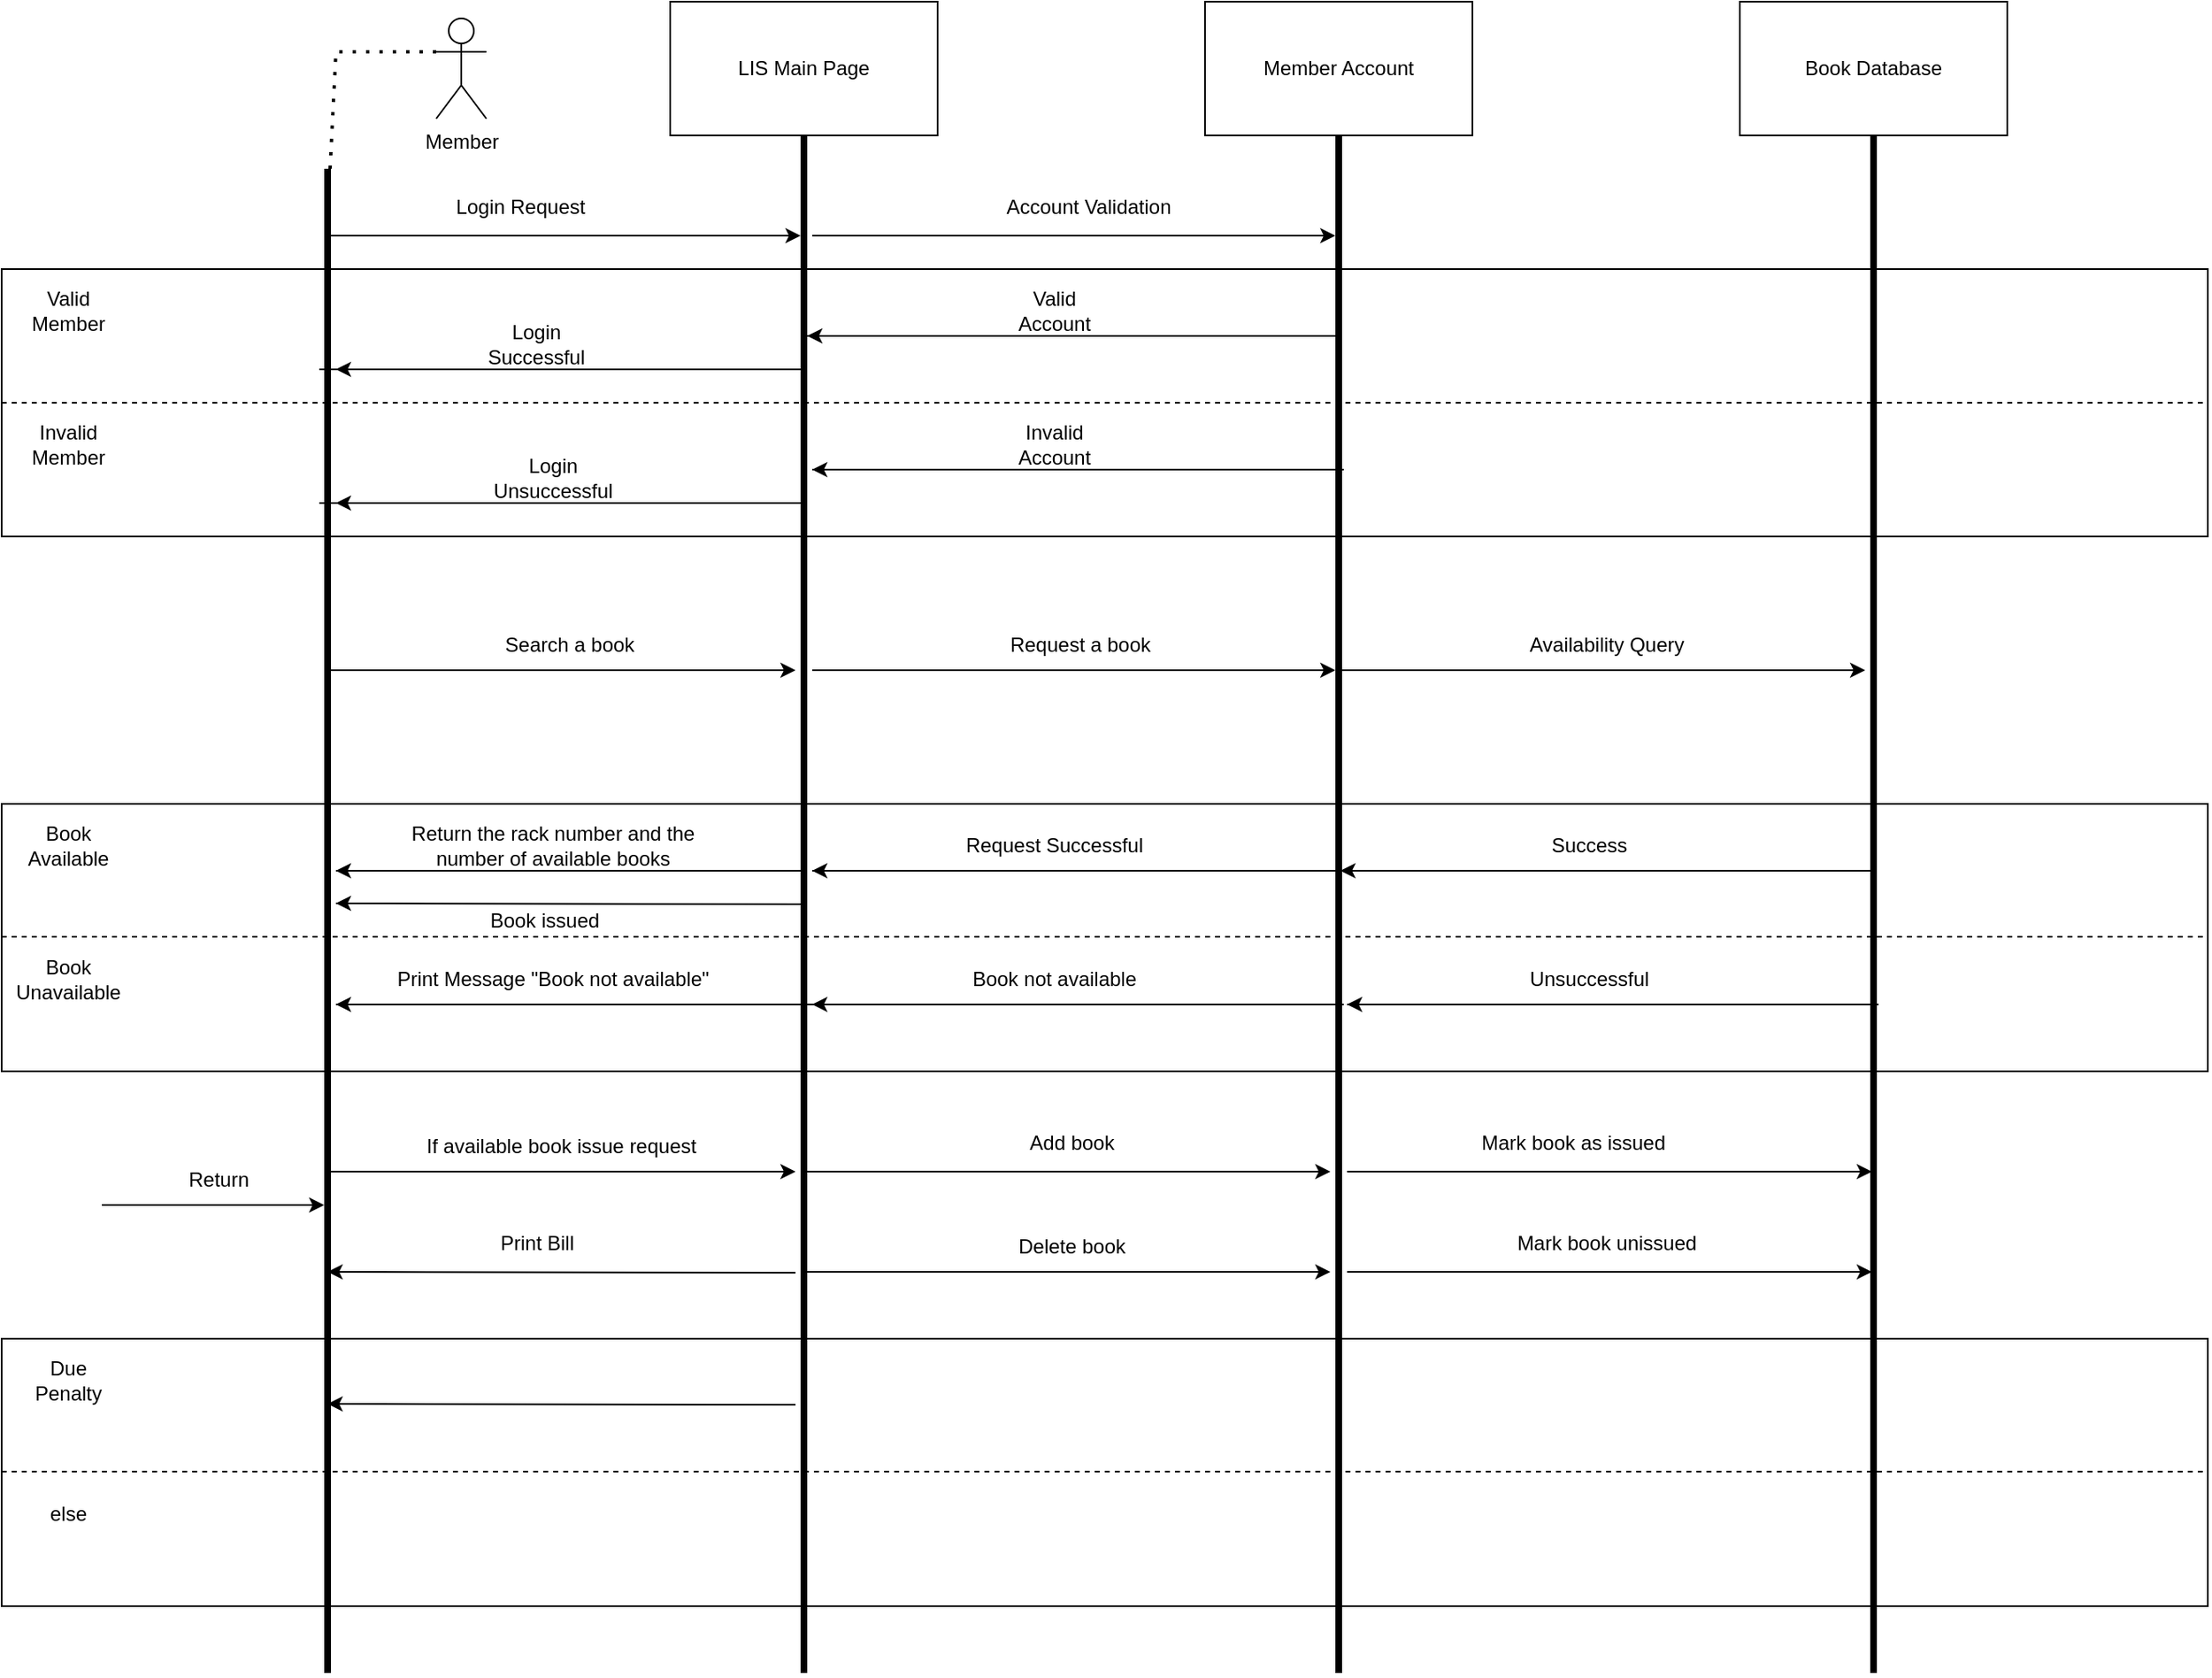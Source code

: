 <mxfile version="23.1.2" type="github">
  <diagram name="Page-1" id="kp5h2HxVuWxmvvwUFG4n">
    <mxGraphModel dx="2284" dy="780" grid="1" gridSize="10" guides="1" tooltips="1" connect="1" arrows="1" fold="1" page="1" pageScale="1" pageWidth="850" pageHeight="1100" math="0" shadow="0">
      <root>
        <mxCell id="0" />
        <mxCell id="1" parent="0" />
        <mxCell id="KqxjXM2WxhmaJUW-WSdB-1" value="LIS Main Page" style="rounded=0;whiteSpace=wrap;html=1;" vertex="1" parent="1">
          <mxGeometry x="320" y="80" width="160" height="80" as="geometry" />
        </mxCell>
        <mxCell id="KqxjXM2WxhmaJUW-WSdB-2" value="Member Account" style="rounded=0;whiteSpace=wrap;html=1;" vertex="1" parent="1">
          <mxGeometry x="640" y="80" width="160" height="80" as="geometry" />
        </mxCell>
        <mxCell id="KqxjXM2WxhmaJUW-WSdB-3" value="Book Database" style="rounded=0;whiteSpace=wrap;html=1;" vertex="1" parent="1">
          <mxGeometry x="960" y="80" width="160" height="80" as="geometry" />
        </mxCell>
        <mxCell id="KqxjXM2WxhmaJUW-WSdB-4" value="Member" style="shape=umlActor;verticalLabelPosition=bottom;verticalAlign=top;html=1;outlineConnect=0;" vertex="1" parent="1">
          <mxGeometry x="180" y="90" width="30" height="60" as="geometry" />
        </mxCell>
        <mxCell id="KqxjXM2WxhmaJUW-WSdB-5" value="" style="line;strokeWidth=4;direction=south;html=1;perimeter=backbonePerimeter;points=[];outlineConnect=0;" vertex="1" parent="1">
          <mxGeometry x="110" y="180" width="10" height="900" as="geometry" />
        </mxCell>
        <mxCell id="KqxjXM2WxhmaJUW-WSdB-6" value="" style="line;strokeWidth=4;direction=south;html=1;perimeter=backbonePerimeter;points=[];outlineConnect=0;" vertex="1" parent="1">
          <mxGeometry x="395" y="160" width="10" height="920" as="geometry" />
        </mxCell>
        <mxCell id="KqxjXM2WxhmaJUW-WSdB-7" value="" style="line;strokeWidth=4;direction=south;html=1;perimeter=backbonePerimeter;points=[];outlineConnect=0;" vertex="1" parent="1">
          <mxGeometry x="715" y="160" width="10" height="920" as="geometry" />
        </mxCell>
        <mxCell id="KqxjXM2WxhmaJUW-WSdB-8" value="" style="line;strokeWidth=4;direction=south;html=1;perimeter=backbonePerimeter;points=[];outlineConnect=0;" vertex="1" parent="1">
          <mxGeometry x="1035" y="160" width="10" height="920" as="geometry" />
        </mxCell>
        <mxCell id="KqxjXM2WxhmaJUW-WSdB-11" value="" style="rounded=0;whiteSpace=wrap;html=1;fillColor=none;" vertex="1" parent="1">
          <mxGeometry x="-80" y="240" width="1320" height="160" as="geometry" />
        </mxCell>
        <mxCell id="KqxjXM2WxhmaJUW-WSdB-12" value="" style="rounded=0;whiteSpace=wrap;html=1;fillColor=none;" vertex="1" parent="1">
          <mxGeometry x="-80" y="560" width="1320" height="160" as="geometry" />
        </mxCell>
        <mxCell id="KqxjXM2WxhmaJUW-WSdB-13" value="" style="rounded=0;whiteSpace=wrap;html=1;fillColor=none;" vertex="1" parent="1">
          <mxGeometry x="-80" y="880" width="1320" height="160" as="geometry" />
        </mxCell>
        <mxCell id="KqxjXM2WxhmaJUW-WSdB-15" value="" style="endArrow=none;dashed=1;html=1;rounded=0;exitX=0;exitY=0.5;exitDx=0;exitDy=0;entryX=1;entryY=0.5;entryDx=0;entryDy=0;" edge="1" parent="1" source="KqxjXM2WxhmaJUW-WSdB-11" target="KqxjXM2WxhmaJUW-WSdB-11">
          <mxGeometry width="50" height="50" relative="1" as="geometry">
            <mxPoint x="600" y="440" as="sourcePoint" />
            <mxPoint x="650" y="390" as="targetPoint" />
          </mxGeometry>
        </mxCell>
        <mxCell id="KqxjXM2WxhmaJUW-WSdB-16" value="" style="endArrow=none;dashed=1;html=1;rounded=0;exitX=0;exitY=0.5;exitDx=0;exitDy=0;entryX=1;entryY=0.5;entryDx=0;entryDy=0;" edge="1" parent="1">
          <mxGeometry width="50" height="50" relative="1" as="geometry">
            <mxPoint x="-80" y="639.5" as="sourcePoint" />
            <mxPoint x="1240" y="639.5" as="targetPoint" />
          </mxGeometry>
        </mxCell>
        <mxCell id="KqxjXM2WxhmaJUW-WSdB-17" value="" style="endArrow=none;dashed=1;html=1;rounded=0;exitX=0;exitY=0.5;exitDx=0;exitDy=0;entryX=1;entryY=0.5;entryDx=0;entryDy=0;" edge="1" parent="1">
          <mxGeometry width="50" height="50" relative="1" as="geometry">
            <mxPoint x="-80" y="959.5" as="sourcePoint" />
            <mxPoint x="1240" y="959.5" as="targetPoint" />
          </mxGeometry>
        </mxCell>
        <mxCell id="KqxjXM2WxhmaJUW-WSdB-18" value="Valid Member" style="text;html=1;strokeColor=none;fillColor=none;align=center;verticalAlign=middle;whiteSpace=wrap;rounded=0;" vertex="1" parent="1">
          <mxGeometry x="-70" y="250" width="60" height="30" as="geometry" />
        </mxCell>
        <mxCell id="KqxjXM2WxhmaJUW-WSdB-19" value="Invalid Member" style="text;html=1;strokeColor=none;fillColor=none;align=center;verticalAlign=middle;whiteSpace=wrap;rounded=0;" vertex="1" parent="1">
          <mxGeometry x="-70" y="330" width="60" height="30" as="geometry" />
        </mxCell>
        <mxCell id="KqxjXM2WxhmaJUW-WSdB-20" value="Book Available" style="text;html=1;strokeColor=none;fillColor=none;align=center;verticalAlign=middle;whiteSpace=wrap;rounded=0;" vertex="1" parent="1">
          <mxGeometry x="-70" y="570" width="60" height="30" as="geometry" />
        </mxCell>
        <mxCell id="KqxjXM2WxhmaJUW-WSdB-21" value="Book Unavailable" style="text;html=1;strokeColor=none;fillColor=none;align=center;verticalAlign=middle;whiteSpace=wrap;rounded=0;" vertex="1" parent="1">
          <mxGeometry x="-70" y="650" width="60" height="30" as="geometry" />
        </mxCell>
        <mxCell id="KqxjXM2WxhmaJUW-WSdB-22" value="Due Penalty" style="text;html=1;strokeColor=none;fillColor=none;align=center;verticalAlign=middle;whiteSpace=wrap;rounded=0;" vertex="1" parent="1">
          <mxGeometry x="-70" y="890" width="60" height="30" as="geometry" />
        </mxCell>
        <mxCell id="KqxjXM2WxhmaJUW-WSdB-23" value="else" style="text;html=1;strokeColor=none;fillColor=none;align=center;verticalAlign=middle;whiteSpace=wrap;rounded=0;" vertex="1" parent="1">
          <mxGeometry x="-70" y="970" width="60" height="30" as="geometry" />
        </mxCell>
        <mxCell id="KqxjXM2WxhmaJUW-WSdB-24" value="" style="endArrow=classic;html=1;rounded=0;" edge="1" parent="1" source="KqxjXM2WxhmaJUW-WSdB-5" target="KqxjXM2WxhmaJUW-WSdB-6">
          <mxGeometry width="50" height="50" relative="1" as="geometry">
            <mxPoint x="600" y="420" as="sourcePoint" />
            <mxPoint x="650" y="370" as="targetPoint" />
            <Array as="points">
              <mxPoint x="280" y="220" />
            </Array>
          </mxGeometry>
        </mxCell>
        <mxCell id="KqxjXM2WxhmaJUW-WSdB-25" value="" style="endArrow=classic;html=1;rounded=0;" edge="1" parent="1" target="KqxjXM2WxhmaJUW-WSdB-7">
          <mxGeometry width="50" height="50" relative="1" as="geometry">
            <mxPoint x="405" y="220" as="sourcePoint" />
            <mxPoint x="687" y="220" as="targetPoint" />
            <Array as="points">
              <mxPoint x="569" y="220" />
            </Array>
          </mxGeometry>
        </mxCell>
        <mxCell id="KqxjXM2WxhmaJUW-WSdB-26" value="Login Request&lt;br&gt;" style="text;html=1;align=center;verticalAlign=middle;resizable=0;points=[];autosize=1;strokeColor=none;fillColor=none;" vertex="1" parent="1">
          <mxGeometry x="180" y="188" width="100" height="30" as="geometry" />
        </mxCell>
        <mxCell id="KqxjXM2WxhmaJUW-WSdB-27" value="Account Validation" style="text;html=1;align=center;verticalAlign=middle;resizable=0;points=[];autosize=1;strokeColor=none;fillColor=none;" vertex="1" parent="1">
          <mxGeometry x="510" y="188" width="120" height="30" as="geometry" />
        </mxCell>
        <mxCell id="KqxjXM2WxhmaJUW-WSdB-28" value="" style="endArrow=none;dashed=1;html=1;dashPattern=1 3;strokeWidth=2;rounded=0;" edge="1" parent="1" source="KqxjXM2WxhmaJUW-WSdB-5">
          <mxGeometry width="50" height="50" relative="1" as="geometry">
            <mxPoint x="600" y="420" as="sourcePoint" />
            <mxPoint x="120" y="110" as="targetPoint" />
          </mxGeometry>
        </mxCell>
        <mxCell id="KqxjXM2WxhmaJUW-WSdB-29" value="" style="endArrow=none;dashed=1;html=1;dashPattern=1 3;strokeWidth=2;rounded=0;exitX=0;exitY=0.333;exitDx=0;exitDy=0;exitPerimeter=0;" edge="1" parent="1" source="KqxjXM2WxhmaJUW-WSdB-4">
          <mxGeometry width="50" height="50" relative="1" as="geometry">
            <mxPoint x="126" y="190" as="sourcePoint" />
            <mxPoint x="120" y="110" as="targetPoint" />
          </mxGeometry>
        </mxCell>
        <mxCell id="KqxjXM2WxhmaJUW-WSdB-31" value="" style="endArrow=classic;html=1;rounded=0;" edge="1" parent="1">
          <mxGeometry width="50" height="50" relative="1" as="geometry">
            <mxPoint x="402" y="280" as="sourcePoint" />
            <mxPoint x="402" y="280" as="targetPoint" />
            <Array as="points">
              <mxPoint x="720" y="280" />
            </Array>
          </mxGeometry>
        </mxCell>
        <mxCell id="KqxjXM2WxhmaJUW-WSdB-32" value="Valid Account" style="text;html=1;strokeColor=none;fillColor=none;align=center;verticalAlign=middle;whiteSpace=wrap;rounded=0;" vertex="1" parent="1">
          <mxGeometry x="520" y="250" width="60" height="30" as="geometry" />
        </mxCell>
        <mxCell id="KqxjXM2WxhmaJUW-WSdB-33" value="" style="endArrow=classic;html=1;rounded=0;" edge="1" parent="1">
          <mxGeometry width="50" height="50" relative="1" as="geometry">
            <mxPoint x="110" y="300" as="sourcePoint" />
            <mxPoint x="120" y="300" as="targetPoint" />
            <Array as="points">
              <mxPoint x="400" y="300" />
            </Array>
          </mxGeometry>
        </mxCell>
        <mxCell id="KqxjXM2WxhmaJUW-WSdB-34" value="Login Successful" style="text;html=1;strokeColor=none;fillColor=none;align=center;verticalAlign=middle;whiteSpace=wrap;rounded=0;" vertex="1" parent="1">
          <mxGeometry x="210" y="270" width="60" height="30" as="geometry" />
        </mxCell>
        <mxCell id="KqxjXM2WxhmaJUW-WSdB-35" value="" style="endArrow=classic;html=1;rounded=0;" edge="1" parent="1">
          <mxGeometry width="50" height="50" relative="1" as="geometry">
            <mxPoint x="405" y="360" as="sourcePoint" />
            <mxPoint x="405" y="360" as="targetPoint" />
            <Array as="points">
              <mxPoint x="723" y="360" />
            </Array>
          </mxGeometry>
        </mxCell>
        <mxCell id="KqxjXM2WxhmaJUW-WSdB-36" value="Invalid Account" style="text;html=1;strokeColor=none;fillColor=none;align=center;verticalAlign=middle;whiteSpace=wrap;rounded=0;" vertex="1" parent="1">
          <mxGeometry x="520" y="330" width="60" height="30" as="geometry" />
        </mxCell>
        <mxCell id="KqxjXM2WxhmaJUW-WSdB-37" value="" style="endArrow=classic;html=1;rounded=0;" edge="1" parent="1">
          <mxGeometry width="50" height="50" relative="1" as="geometry">
            <mxPoint x="110" y="380" as="sourcePoint" />
            <mxPoint x="120" y="380" as="targetPoint" />
            <Array as="points">
              <mxPoint x="400" y="380" />
            </Array>
          </mxGeometry>
        </mxCell>
        <mxCell id="KqxjXM2WxhmaJUW-WSdB-38" value="Login Unsuccessful" style="text;html=1;strokeColor=none;fillColor=none;align=center;verticalAlign=middle;whiteSpace=wrap;rounded=0;" vertex="1" parent="1">
          <mxGeometry x="220" y="350" width="60" height="30" as="geometry" />
        </mxCell>
        <mxCell id="KqxjXM2WxhmaJUW-WSdB-39" value="" style="endArrow=classic;html=1;rounded=0;" edge="1" parent="1">
          <mxGeometry width="50" height="50" relative="1" as="geometry">
            <mxPoint x="113" y="480" as="sourcePoint" />
            <mxPoint x="395" y="480" as="targetPoint" />
            <Array as="points">
              <mxPoint x="277" y="480" />
            </Array>
          </mxGeometry>
        </mxCell>
        <mxCell id="KqxjXM2WxhmaJUW-WSdB-40" value="Search a book" style="text;html=1;strokeColor=none;fillColor=none;align=center;verticalAlign=middle;whiteSpace=wrap;rounded=0;" vertex="1" parent="1">
          <mxGeometry x="220" y="450" width="80" height="30" as="geometry" />
        </mxCell>
        <mxCell id="KqxjXM2WxhmaJUW-WSdB-41" value="" style="endArrow=classic;html=1;rounded=0;" edge="1" parent="1">
          <mxGeometry width="50" height="50" relative="1" as="geometry">
            <mxPoint x="405" y="480" as="sourcePoint" />
            <mxPoint x="718" y="480" as="targetPoint" />
            <Array as="points">
              <mxPoint x="569" y="480" />
            </Array>
          </mxGeometry>
        </mxCell>
        <mxCell id="KqxjXM2WxhmaJUW-WSdB-42" value="Request a book" style="text;html=1;align=center;verticalAlign=middle;resizable=0;points=[];autosize=1;strokeColor=none;fillColor=none;" vertex="1" parent="1">
          <mxGeometry x="510" y="450" width="110" height="30" as="geometry" />
        </mxCell>
        <mxCell id="KqxjXM2WxhmaJUW-WSdB-43" value="" style="endArrow=classic;html=1;rounded=0;" edge="1" parent="1">
          <mxGeometry width="50" height="50" relative="1" as="geometry">
            <mxPoint x="722" y="480" as="sourcePoint" />
            <mxPoint x="1035" y="480" as="targetPoint" />
            <Array as="points">
              <mxPoint x="886" y="480" />
            </Array>
          </mxGeometry>
        </mxCell>
        <mxCell id="KqxjXM2WxhmaJUW-WSdB-44" value="Availability Query" style="text;html=1;align=center;verticalAlign=middle;resizable=0;points=[];autosize=1;strokeColor=none;fillColor=none;" vertex="1" parent="1">
          <mxGeometry x="820" y="450" width="120" height="30" as="geometry" />
        </mxCell>
        <mxCell id="KqxjXM2WxhmaJUW-WSdB-45" value="" style="endArrow=classic;html=1;rounded=0;" edge="1" parent="1">
          <mxGeometry width="50" height="50" relative="1" as="geometry">
            <mxPoint x="721" y="600" as="sourcePoint" />
            <mxPoint x="721" y="600" as="targetPoint" />
            <Array as="points">
              <mxPoint x="1039" y="600" />
            </Array>
          </mxGeometry>
        </mxCell>
        <mxCell id="KqxjXM2WxhmaJUW-WSdB-46" value="" style="endArrow=classic;html=1;rounded=0;" edge="1" parent="1">
          <mxGeometry width="50" height="50" relative="1" as="geometry">
            <mxPoint x="725" y="680" as="sourcePoint" />
            <mxPoint x="725" y="680" as="targetPoint" />
            <Array as="points">
              <mxPoint x="1043" y="680" />
            </Array>
          </mxGeometry>
        </mxCell>
        <mxCell id="KqxjXM2WxhmaJUW-WSdB-47" value="" style="endArrow=classic;html=1;rounded=0;" edge="1" parent="1">
          <mxGeometry width="50" height="50" relative="1" as="geometry">
            <mxPoint x="405" y="600" as="sourcePoint" />
            <mxPoint x="405" y="600" as="targetPoint" />
            <Array as="points">
              <mxPoint x="723" y="600" />
            </Array>
          </mxGeometry>
        </mxCell>
        <mxCell id="KqxjXM2WxhmaJUW-WSdB-48" value="" style="endArrow=classic;html=1;rounded=0;" edge="1" parent="1">
          <mxGeometry width="50" height="50" relative="1" as="geometry">
            <mxPoint x="405" y="680" as="sourcePoint" />
            <mxPoint x="405" y="680" as="targetPoint" />
            <Array as="points">
              <mxPoint x="723" y="680" />
            </Array>
          </mxGeometry>
        </mxCell>
        <mxCell id="KqxjXM2WxhmaJUW-WSdB-49" value="" style="endArrow=classic;html=1;rounded=0;" edge="1" parent="1">
          <mxGeometry width="50" height="50" relative="1" as="geometry">
            <mxPoint x="120" y="619.5" as="sourcePoint" />
            <mxPoint x="120" y="619.5" as="targetPoint" />
            <Array as="points">
              <mxPoint x="400" y="620" />
            </Array>
          </mxGeometry>
        </mxCell>
        <mxCell id="KqxjXM2WxhmaJUW-WSdB-50" value="" style="endArrow=classic;html=1;rounded=0;" edge="1" parent="1">
          <mxGeometry width="50" height="50" relative="1" as="geometry">
            <mxPoint x="120" y="680" as="sourcePoint" />
            <mxPoint x="120" y="680" as="targetPoint" />
            <Array as="points">
              <mxPoint x="438" y="680" />
            </Array>
          </mxGeometry>
        </mxCell>
        <mxCell id="KqxjXM2WxhmaJUW-WSdB-51" value="Success" style="text;html=1;strokeColor=none;fillColor=none;align=center;verticalAlign=middle;whiteSpace=wrap;rounded=0;" vertex="1" parent="1">
          <mxGeometry x="840" y="570" width="60" height="30" as="geometry" />
        </mxCell>
        <mxCell id="KqxjXM2WxhmaJUW-WSdB-52" value="Unsuccessful" style="text;html=1;strokeColor=none;fillColor=none;align=center;verticalAlign=middle;whiteSpace=wrap;rounded=0;" vertex="1" parent="1">
          <mxGeometry x="840" y="650" width="60" height="30" as="geometry" />
        </mxCell>
        <mxCell id="KqxjXM2WxhmaJUW-WSdB-53" value="Request Successful" style="text;html=1;strokeColor=none;fillColor=none;align=center;verticalAlign=middle;whiteSpace=wrap;rounded=0;" vertex="1" parent="1">
          <mxGeometry x="495" y="570" width="110" height="30" as="geometry" />
        </mxCell>
        <mxCell id="KqxjXM2WxhmaJUW-WSdB-54" value="Book not available" style="text;html=1;strokeColor=none;fillColor=none;align=center;verticalAlign=middle;whiteSpace=wrap;rounded=0;" vertex="1" parent="1">
          <mxGeometry x="495" y="650" width="110" height="30" as="geometry" />
        </mxCell>
        <mxCell id="KqxjXM2WxhmaJUW-WSdB-55" value="Book issued" style="text;html=1;strokeColor=none;fillColor=none;align=center;verticalAlign=middle;whiteSpace=wrap;rounded=0;" vertex="1" parent="1">
          <mxGeometry x="200" y="615" width="90" height="30" as="geometry" />
        </mxCell>
        <mxCell id="KqxjXM2WxhmaJUW-WSdB-56" value="" style="endArrow=classic;html=1;rounded=0;" edge="1" parent="1">
          <mxGeometry width="50" height="50" relative="1" as="geometry">
            <mxPoint x="120" y="600" as="sourcePoint" />
            <mxPoint x="120" y="600" as="targetPoint" />
            <Array as="points">
              <mxPoint x="400" y="600" />
            </Array>
          </mxGeometry>
        </mxCell>
        <mxCell id="KqxjXM2WxhmaJUW-WSdB-57" value="Return the rack number and the number of available books" style="text;html=1;strokeColor=none;fillColor=none;align=center;verticalAlign=middle;whiteSpace=wrap;rounded=0;" vertex="1" parent="1">
          <mxGeometry x="145" y="570" width="210" height="30" as="geometry" />
        </mxCell>
        <mxCell id="KqxjXM2WxhmaJUW-WSdB-65" value="Print Message &quot;Book not available&quot;" style="text;html=1;strokeColor=none;fillColor=none;align=center;verticalAlign=middle;whiteSpace=wrap;rounded=0;" vertex="1" parent="1">
          <mxGeometry x="155" y="650" width="190" height="30" as="geometry" />
        </mxCell>
        <mxCell id="KqxjXM2WxhmaJUW-WSdB-67" value="" style="endArrow=classic;html=1;rounded=0;" edge="1" parent="1" target="KqxjXM2WxhmaJUW-WSdB-5">
          <mxGeometry width="50" height="50" relative="1" as="geometry">
            <mxPoint x="-20" y="800" as="sourcePoint" />
            <mxPoint x="30" y="760" as="targetPoint" />
            <Array as="points">
              <mxPoint x="60" y="800" />
            </Array>
          </mxGeometry>
        </mxCell>
        <mxCell id="KqxjXM2WxhmaJUW-WSdB-68" value="Return" style="text;html=1;strokeColor=none;fillColor=none;align=center;verticalAlign=middle;whiteSpace=wrap;rounded=0;" vertex="1" parent="1">
          <mxGeometry x="20" y="770" width="60" height="30" as="geometry" />
        </mxCell>
        <mxCell id="KqxjXM2WxhmaJUW-WSdB-69" value="" style="endArrow=classic;html=1;rounded=0;" edge="1" parent="1">
          <mxGeometry width="50" height="50" relative="1" as="geometry">
            <mxPoint x="115" y="840" as="sourcePoint" />
            <mxPoint x="115" y="840" as="targetPoint" />
            <Array as="points">
              <mxPoint x="395" y="840.5" />
            </Array>
          </mxGeometry>
        </mxCell>
        <mxCell id="KqxjXM2WxhmaJUW-WSdB-70" value="" style="endArrow=classic;html=1;rounded=0;" edge="1" parent="1">
          <mxGeometry width="50" height="50" relative="1" as="geometry">
            <mxPoint x="113" y="780" as="sourcePoint" />
            <mxPoint x="395" y="780" as="targetPoint" />
            <Array as="points">
              <mxPoint x="277" y="780" />
            </Array>
          </mxGeometry>
        </mxCell>
        <mxCell id="KqxjXM2WxhmaJUW-WSdB-72" value="" style="endArrow=classic;html=1;rounded=0;" edge="1" parent="1">
          <mxGeometry width="50" height="50" relative="1" as="geometry">
            <mxPoint x="115" y="919" as="sourcePoint" />
            <mxPoint x="115" y="919" as="targetPoint" />
            <Array as="points">
              <mxPoint x="395" y="919.5" />
            </Array>
          </mxGeometry>
        </mxCell>
        <mxCell id="KqxjXM2WxhmaJUW-WSdB-73" value="If available book issue request" style="text;html=1;strokeColor=none;fillColor=none;align=center;verticalAlign=middle;whiteSpace=wrap;rounded=0;" vertex="1" parent="1">
          <mxGeometry x="170" y="750" width="170" height="30" as="geometry" />
        </mxCell>
        <mxCell id="KqxjXM2WxhmaJUW-WSdB-74" value="" style="endArrow=classic;html=1;rounded=0;" edge="1" parent="1" source="KqxjXM2WxhmaJUW-WSdB-6">
          <mxGeometry width="50" height="50" relative="1" as="geometry">
            <mxPoint x="433" y="780" as="sourcePoint" />
            <mxPoint x="715" y="780" as="targetPoint" />
            <Array as="points">
              <mxPoint x="597" y="780" />
            </Array>
          </mxGeometry>
        </mxCell>
        <mxCell id="KqxjXM2WxhmaJUW-WSdB-75" value="Add book" style="text;html=1;align=center;verticalAlign=middle;resizable=0;points=[];autosize=1;strokeColor=none;fillColor=none;" vertex="1" parent="1">
          <mxGeometry x="525" y="748" width="70" height="30" as="geometry" />
        </mxCell>
        <mxCell id="KqxjXM2WxhmaJUW-WSdB-76" value="" style="endArrow=classic;html=1;rounded=0;" edge="1" parent="1">
          <mxGeometry width="50" height="50" relative="1" as="geometry">
            <mxPoint x="725" y="780" as="sourcePoint" />
            <mxPoint x="1039" y="780" as="targetPoint" />
            <Array as="points">
              <mxPoint x="921" y="780" />
            </Array>
          </mxGeometry>
        </mxCell>
        <mxCell id="KqxjXM2WxhmaJUW-WSdB-77" value="Mark book as issued" style="text;html=1;align=center;verticalAlign=middle;resizable=0;points=[];autosize=1;strokeColor=none;fillColor=none;" vertex="1" parent="1">
          <mxGeometry x="795" y="748" width="130" height="30" as="geometry" />
        </mxCell>
        <mxCell id="KqxjXM2WxhmaJUW-WSdB-78" value="" style="endArrow=classic;html=1;rounded=0;" edge="1" parent="1">
          <mxGeometry width="50" height="50" relative="1" as="geometry">
            <mxPoint x="401" y="840" as="sourcePoint" />
            <mxPoint x="715" y="840" as="targetPoint" />
            <Array as="points">
              <mxPoint x="597" y="840" />
            </Array>
          </mxGeometry>
        </mxCell>
        <mxCell id="KqxjXM2WxhmaJUW-WSdB-79" value="Delete book" style="text;html=1;align=center;verticalAlign=middle;resizable=0;points=[];autosize=1;strokeColor=none;fillColor=none;" vertex="1" parent="1">
          <mxGeometry x="515" y="810" width="90" height="30" as="geometry" />
        </mxCell>
        <mxCell id="KqxjXM2WxhmaJUW-WSdB-80" value="" style="endArrow=classic;html=1;rounded=0;" edge="1" parent="1">
          <mxGeometry width="50" height="50" relative="1" as="geometry">
            <mxPoint x="725" y="840" as="sourcePoint" />
            <mxPoint x="1039" y="840" as="targetPoint" />
            <Array as="points">
              <mxPoint x="921" y="840" />
            </Array>
          </mxGeometry>
        </mxCell>
        <mxCell id="KqxjXM2WxhmaJUW-WSdB-81" value="Mark book unissued" style="text;html=1;align=center;verticalAlign=middle;resizable=0;points=[];autosize=1;strokeColor=none;fillColor=none;" vertex="1" parent="1">
          <mxGeometry x="815" y="808" width="130" height="30" as="geometry" />
        </mxCell>
        <mxCell id="KqxjXM2WxhmaJUW-WSdB-82" value="Print Bill" style="text;html=1;align=center;verticalAlign=middle;resizable=0;points=[];autosize=1;strokeColor=none;fillColor=none;" vertex="1" parent="1">
          <mxGeometry x="205" y="808" width="70" height="30" as="geometry" />
        </mxCell>
      </root>
    </mxGraphModel>
  </diagram>
</mxfile>
